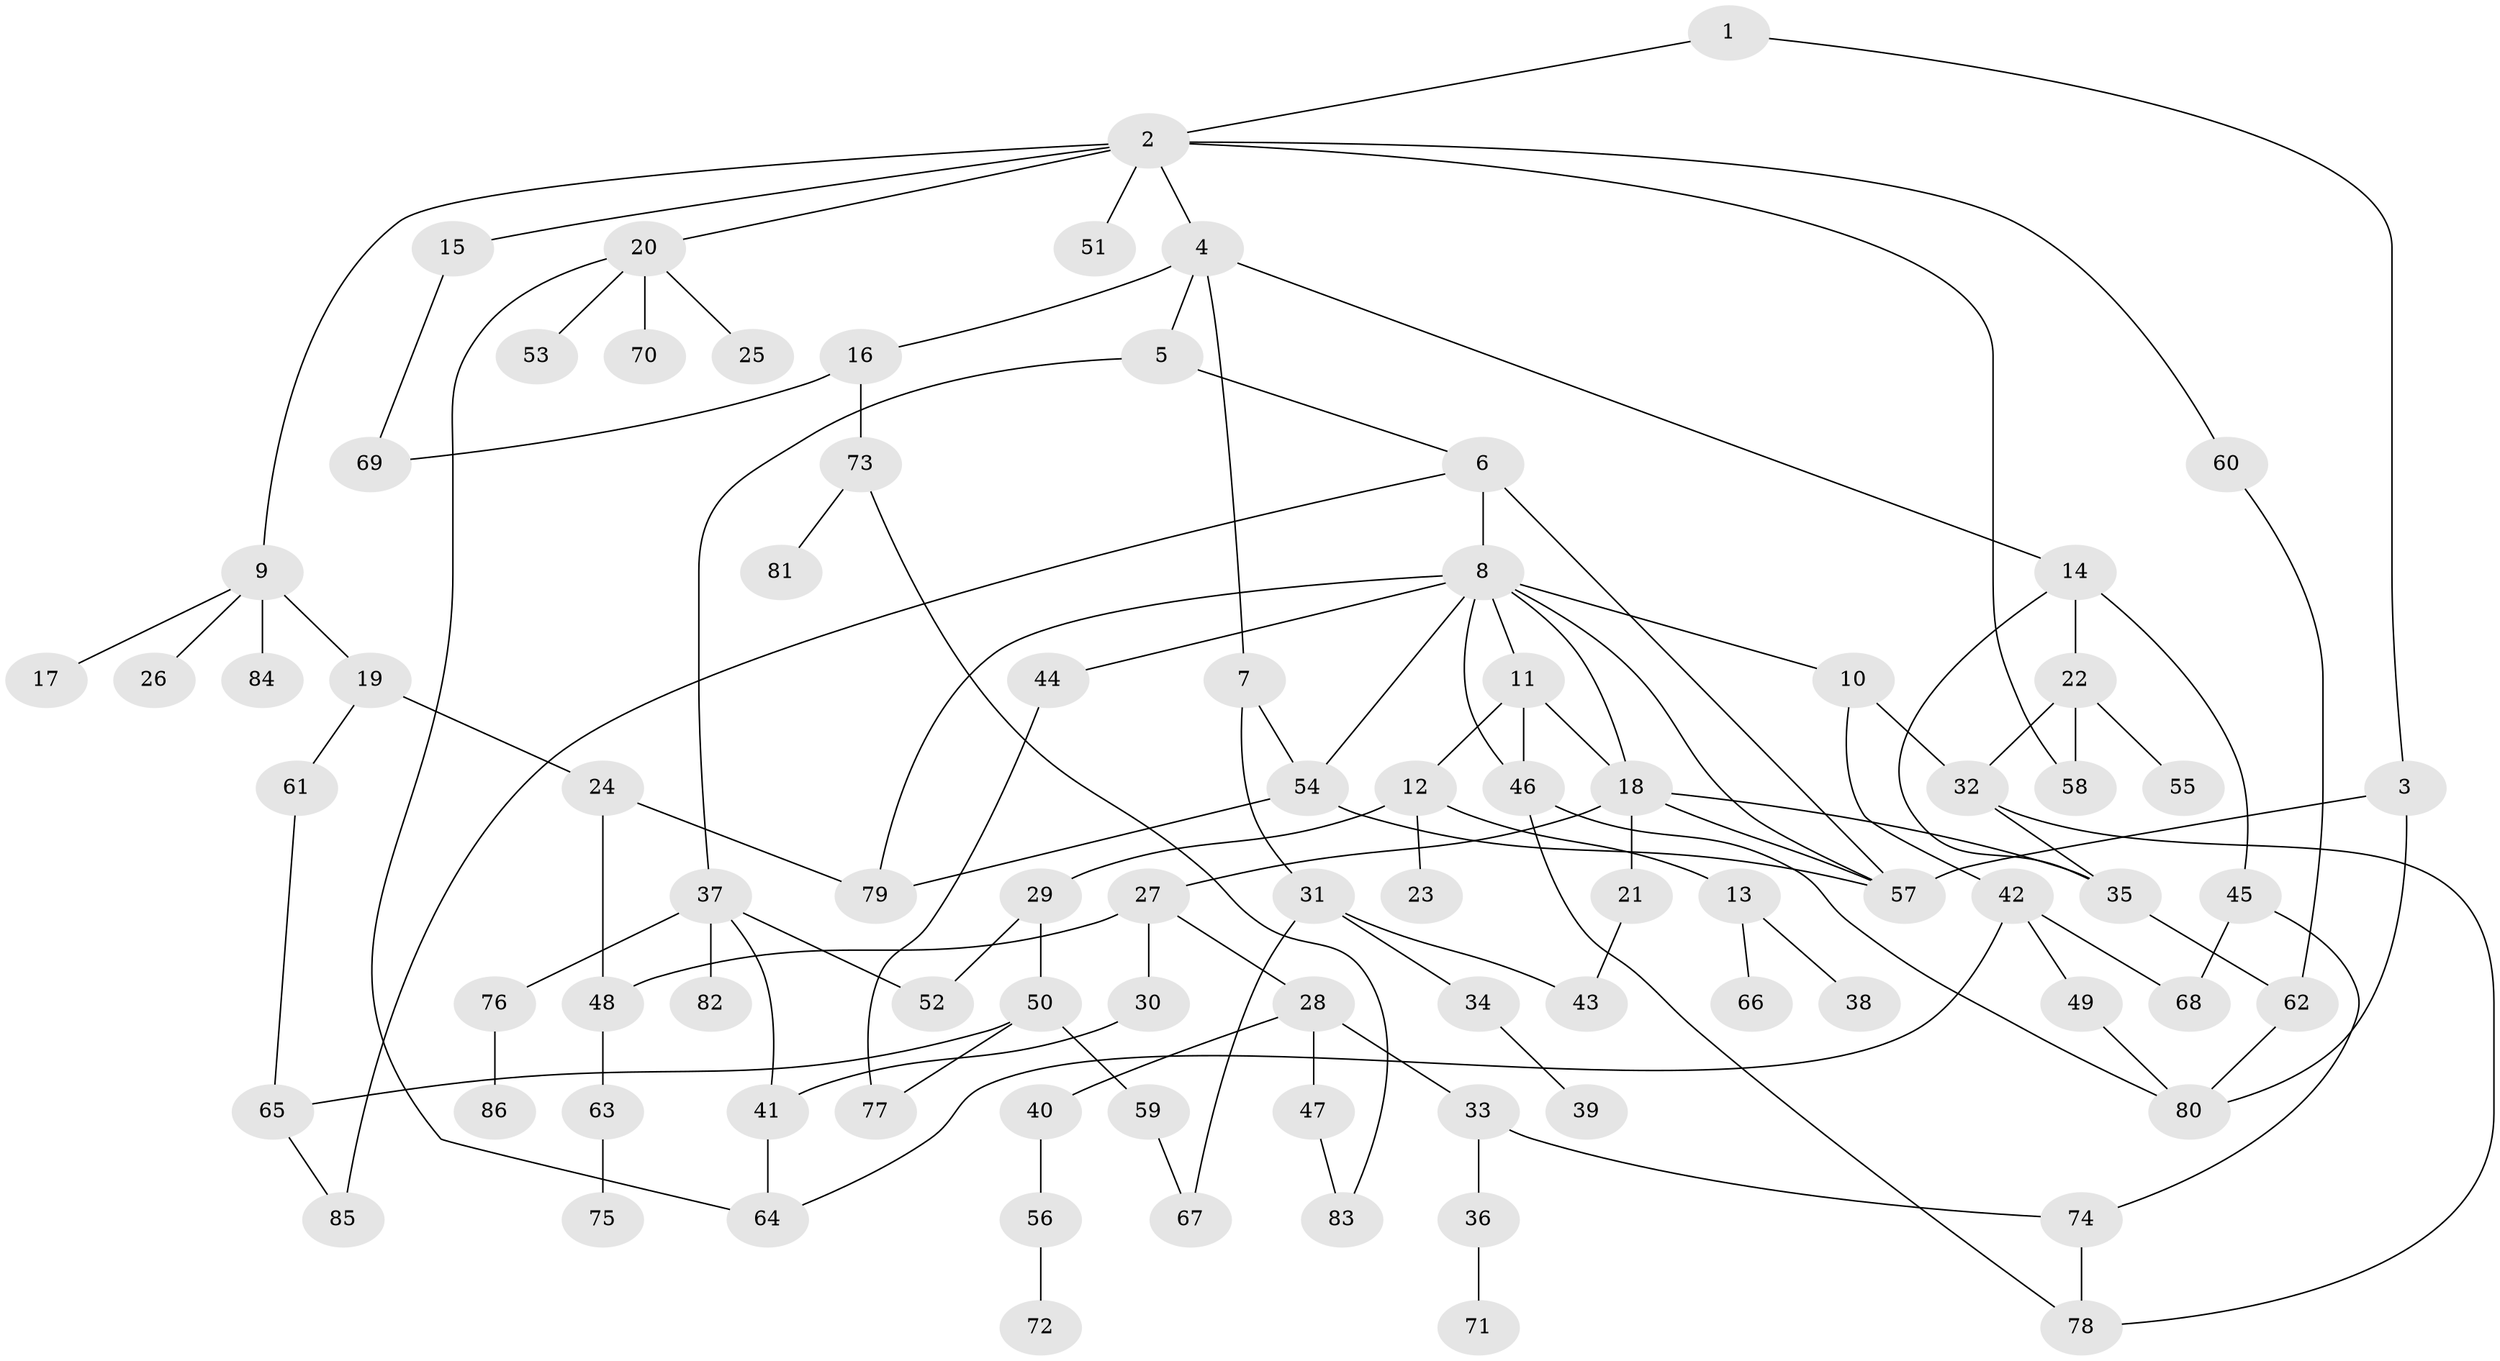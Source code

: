 // original degree distribution, {3: 0.23770491803278687, 9: 0.00819672131147541, 4: 0.12295081967213115, 5: 0.09016393442622951, 6: 0.01639344262295082, 1: 0.28688524590163933, 2: 0.23770491803278687}
// Generated by graph-tools (version 1.1) at 2025/49/03/04/25 22:49:08]
// undirected, 86 vertices, 118 edges
graph export_dot {
  node [color=gray90,style=filled];
  1;
  2;
  3;
  4;
  5;
  6;
  7;
  8;
  9;
  10;
  11;
  12;
  13;
  14;
  15;
  16;
  17;
  18;
  19;
  20;
  21;
  22;
  23;
  24;
  25;
  26;
  27;
  28;
  29;
  30;
  31;
  32;
  33;
  34;
  35;
  36;
  37;
  38;
  39;
  40;
  41;
  42;
  43;
  44;
  45;
  46;
  47;
  48;
  49;
  50;
  51;
  52;
  53;
  54;
  55;
  56;
  57;
  58;
  59;
  60;
  61;
  62;
  63;
  64;
  65;
  66;
  67;
  68;
  69;
  70;
  71;
  72;
  73;
  74;
  75;
  76;
  77;
  78;
  79;
  80;
  81;
  82;
  83;
  84;
  85;
  86;
  1 -- 2 [weight=1.0];
  1 -- 3 [weight=1.0];
  2 -- 4 [weight=1.0];
  2 -- 9 [weight=1.0];
  2 -- 15 [weight=1.0];
  2 -- 20 [weight=1.0];
  2 -- 51 [weight=1.0];
  2 -- 58 [weight=1.0];
  2 -- 60 [weight=1.0];
  3 -- 57 [weight=1.0];
  3 -- 80 [weight=1.0];
  4 -- 5 [weight=1.0];
  4 -- 7 [weight=1.0];
  4 -- 14 [weight=1.0];
  4 -- 16 [weight=1.0];
  5 -- 6 [weight=1.0];
  5 -- 37 [weight=1.0];
  6 -- 8 [weight=3.0];
  6 -- 57 [weight=1.0];
  6 -- 85 [weight=1.0];
  7 -- 31 [weight=1.0];
  7 -- 54 [weight=1.0];
  8 -- 10 [weight=1.0];
  8 -- 11 [weight=2.0];
  8 -- 18 [weight=1.0];
  8 -- 44 [weight=1.0];
  8 -- 46 [weight=1.0];
  8 -- 54 [weight=1.0];
  8 -- 57 [weight=1.0];
  8 -- 79 [weight=1.0];
  9 -- 17 [weight=1.0];
  9 -- 19 [weight=1.0];
  9 -- 26 [weight=1.0];
  9 -- 84 [weight=1.0];
  10 -- 32 [weight=1.0];
  10 -- 42 [weight=1.0];
  11 -- 12 [weight=1.0];
  11 -- 18 [weight=1.0];
  11 -- 46 [weight=1.0];
  12 -- 13 [weight=2.0];
  12 -- 23 [weight=1.0];
  12 -- 29 [weight=1.0];
  13 -- 38 [weight=1.0];
  13 -- 66 [weight=1.0];
  14 -- 22 [weight=1.0];
  14 -- 35 [weight=1.0];
  14 -- 45 [weight=1.0];
  15 -- 69 [weight=1.0];
  16 -- 69 [weight=1.0];
  16 -- 73 [weight=1.0];
  18 -- 21 [weight=1.0];
  18 -- 27 [weight=1.0];
  18 -- 35 [weight=1.0];
  18 -- 57 [weight=1.0];
  19 -- 24 [weight=1.0];
  19 -- 61 [weight=1.0];
  20 -- 25 [weight=1.0];
  20 -- 53 [weight=1.0];
  20 -- 64 [weight=1.0];
  20 -- 70 [weight=1.0];
  21 -- 43 [weight=1.0];
  22 -- 32 [weight=1.0];
  22 -- 55 [weight=1.0];
  22 -- 58 [weight=1.0];
  24 -- 48 [weight=1.0];
  24 -- 79 [weight=1.0];
  27 -- 28 [weight=1.0];
  27 -- 30 [weight=1.0];
  27 -- 48 [weight=1.0];
  28 -- 33 [weight=1.0];
  28 -- 40 [weight=1.0];
  28 -- 47 [weight=1.0];
  29 -- 50 [weight=1.0];
  29 -- 52 [weight=1.0];
  30 -- 41 [weight=1.0];
  31 -- 34 [weight=1.0];
  31 -- 43 [weight=1.0];
  31 -- 67 [weight=1.0];
  32 -- 35 [weight=1.0];
  32 -- 78 [weight=1.0];
  33 -- 36 [weight=1.0];
  33 -- 74 [weight=1.0];
  34 -- 39 [weight=1.0];
  35 -- 62 [weight=1.0];
  36 -- 71 [weight=1.0];
  37 -- 41 [weight=1.0];
  37 -- 52 [weight=1.0];
  37 -- 76 [weight=1.0];
  37 -- 82 [weight=1.0];
  40 -- 56 [weight=1.0];
  41 -- 64 [weight=1.0];
  42 -- 49 [weight=1.0];
  42 -- 64 [weight=1.0];
  42 -- 68 [weight=1.0];
  44 -- 77 [weight=1.0];
  45 -- 68 [weight=1.0];
  45 -- 74 [weight=1.0];
  46 -- 78 [weight=1.0];
  46 -- 80 [weight=1.0];
  47 -- 83 [weight=1.0];
  48 -- 63 [weight=1.0];
  49 -- 80 [weight=1.0];
  50 -- 59 [weight=1.0];
  50 -- 65 [weight=1.0];
  50 -- 77 [weight=1.0];
  54 -- 57 [weight=1.0];
  54 -- 79 [weight=1.0];
  56 -- 72 [weight=1.0];
  59 -- 67 [weight=1.0];
  60 -- 62 [weight=1.0];
  61 -- 65 [weight=1.0];
  62 -- 80 [weight=1.0];
  63 -- 75 [weight=1.0];
  65 -- 85 [weight=1.0];
  73 -- 81 [weight=1.0];
  73 -- 83 [weight=1.0];
  74 -- 78 [weight=1.0];
  76 -- 86 [weight=1.0];
}
